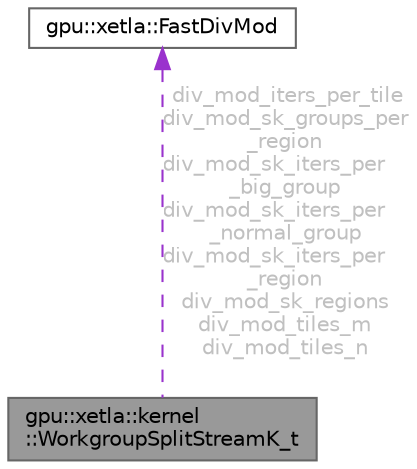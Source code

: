 digraph "gpu::xetla::kernel::WorkgroupSplitStreamK_t"
{
 // LATEX_PDF_SIZE
  bgcolor="transparent";
  edge [fontname=Helvetica,fontsize=10,labelfontname=Helvetica,labelfontsize=10];
  node [fontname=Helvetica,fontsize=10,shape=box,height=0.2,width=0.4];
  Node1 [id="Node000001",label="gpu::xetla::kernel\l::WorkgroupSplitStreamK_t",height=0.2,width=0.4,color="gray40", fillcolor="grey60", style="filled", fontcolor="black",tooltip="Implements workgroup split technique for streamK."];
  Node2 -> Node1 [id="edge1_Node000001_Node000002",dir="back",color="darkorchid3",style="dashed",tooltip=" ",label=" div_mod_iters_per_tile\ndiv_mod_sk_groups_per\l_region\ndiv_mod_sk_iters_per\l_big_group\ndiv_mod_sk_iters_per\l_normal_group\ndiv_mod_sk_iters_per\l_region\ndiv_mod_sk_regions\ndiv_mod_tiles_m\ndiv_mod_tiles_n",fontcolor="grey" ];
  Node2 [id="Node000002",label="gpu::xetla::FastDivMod",height=0.2,width=0.4,color="gray40", fillcolor="white", style="filled",URL="$structgpu_1_1xetla_1_1FastDivMod.html",tooltip="Fast division + modulus operation Host code pre-computes values to avoid expensive operations in kern..."];
}
